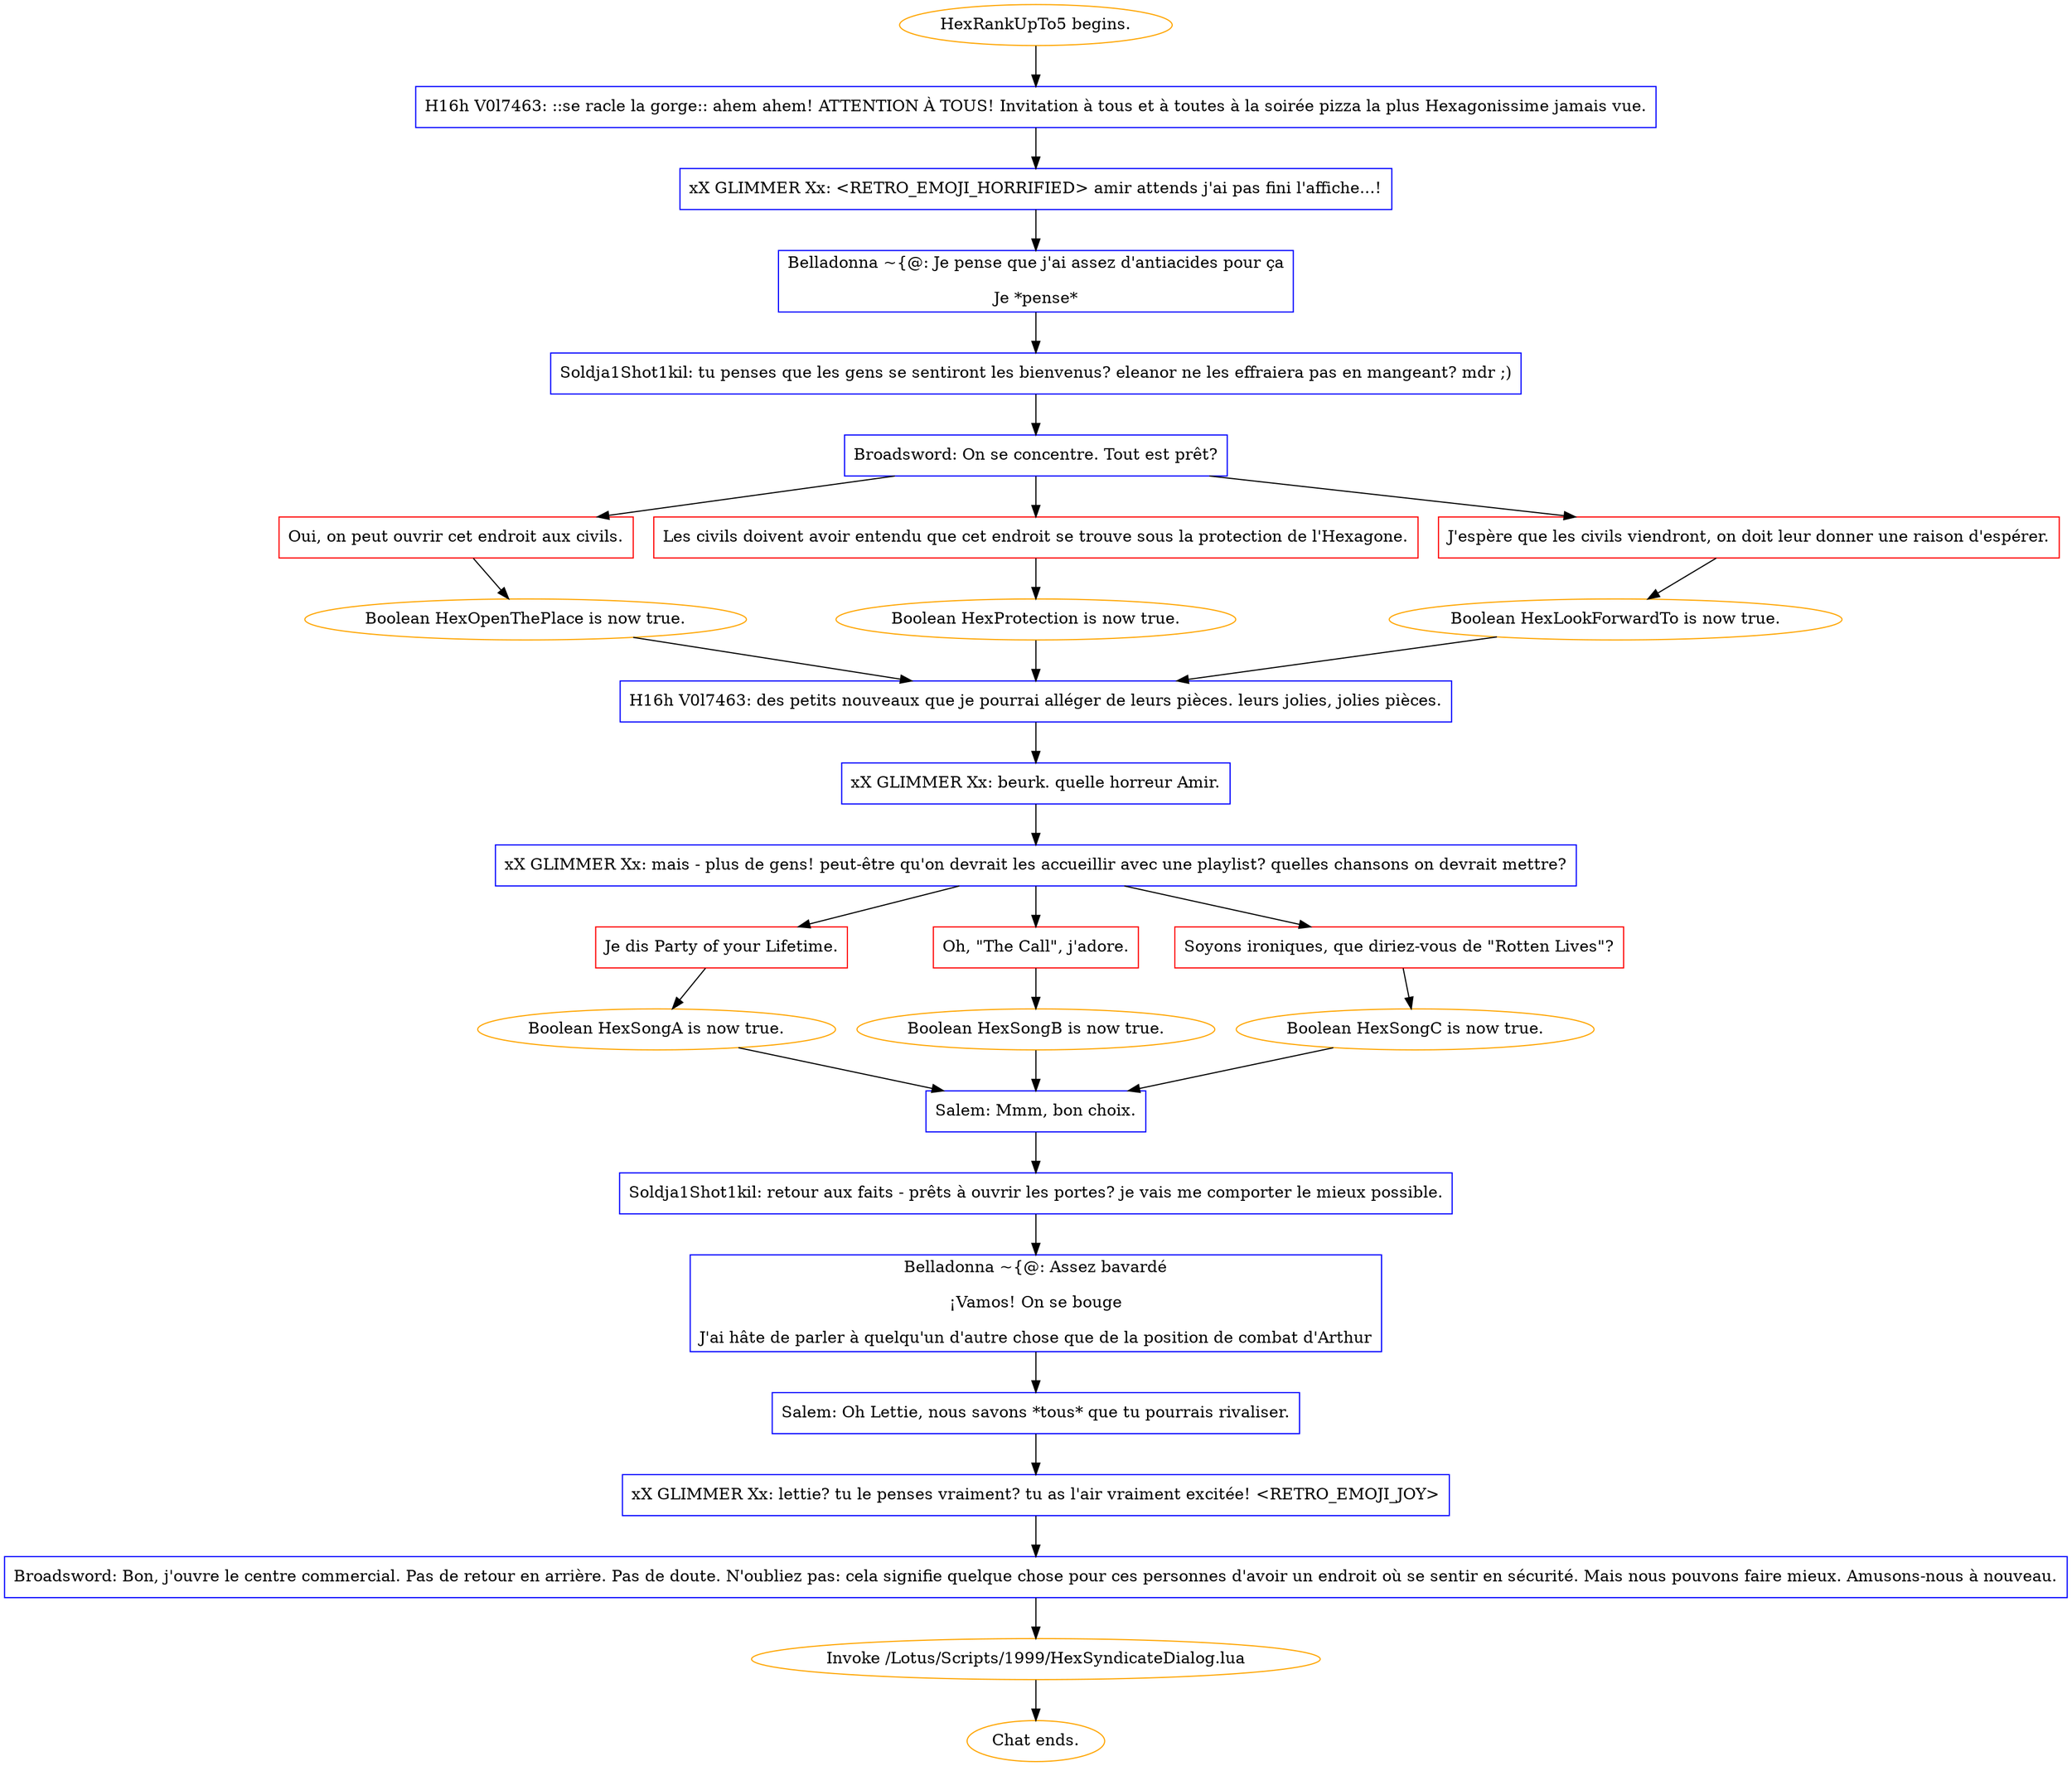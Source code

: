 digraph {
	"HexRankUpTo5 begins." [color=orange];
		"HexRankUpTo5 begins." -> j1171962583;
	j1171962583 [label="H16h V0l7463: ::se racle la gorge:: ahem ahem! ATTENTION À TOUS! Invitation à tous et à toutes à la soirée pizza la plus Hexagonissime jamais vue.",shape=box,color=blue];
		j1171962583 -> j3171130372;
	j3171130372 [label="xX GLIMMER Xx: <RETRO_EMOJI_HORRIFIED> amir attends j'ai pas fini l'affiche...!",shape=box,color=blue];
		j3171130372 -> j2972470309;
	j2972470309 [label="Belladonna ~{@: Je pense que j'ai assez d'antiacides pour ça
Je *pense*",shape=box,color=blue];
		j2972470309 -> j3949383272;
	j3949383272 [label="Soldja1Shot1kil: tu penses que les gens se sentiront les bienvenus? eleanor ne les effraiera pas en mangeant? mdr ;)",shape=box,color=blue];
		j3949383272 -> j1270049760;
	j1270049760 [label="Broadsword: On se concentre. Tout est prêt?",shape=box,color=blue];
		j1270049760 -> j1286811761;
		j1270049760 -> j2592812463;
		j1270049760 -> j900342151;
	j1286811761 [label="Oui, on peut ouvrir cet endroit aux civils.",shape=box,color=red];
		j1286811761 -> j3441756033;
	j2592812463 [label="Les civils doivent avoir entendu que cet endroit se trouve sous la protection de l'Hexagone.",shape=box,color=red];
		j2592812463 -> j2708476406;
	j900342151 [label="J'espère que les civils viendront, on doit leur donner une raison d'espérer.",shape=box,color=red];
		j900342151 -> j3455962533;
	j3441756033 [label="Boolean HexOpenThePlace is now true.",color=orange];
		j3441756033 -> j2499247240;
	j2708476406 [label="Boolean HexProtection is now true.",color=orange];
		j2708476406 -> j2499247240;
	j3455962533 [label="Boolean HexLookForwardTo is now true.",color=orange];
		j3455962533 -> j2499247240;
	j2499247240 [label="H16h V0l7463: des petits nouveaux que je pourrai alléger de leurs pièces. leurs jolies, jolies pièces.",shape=box,color=blue];
		j2499247240 -> j476173006;
	j476173006 [label="xX GLIMMER Xx: beurk. quelle horreur Amir.",shape=box,color=blue];
		j476173006 -> j4014125173;
	j4014125173 [label="xX GLIMMER Xx: mais - plus de gens! peut-être qu'on devrait les accueillir avec une playlist? quelles chansons on devrait mettre?",shape=box,color=blue];
		j4014125173 -> j614711487;
		j4014125173 -> j2049499947;
		j4014125173 -> j3584164933;
	j614711487 [label="Je dis Party of your Lifetime.",shape=box,color=red];
		j614711487 -> j3568803420;
	j2049499947 [label="Oh, \"The Call\", j'adore.",shape=box,color=red];
		j2049499947 -> j2994022019;
	j3584164933 [label="Soyons ironiques, que diriez-vous de \"Rotten Lives\"?",shape=box,color=red];
		j3584164933 -> j3616900070;
	j3568803420 [label="Boolean HexSongA is now true.",color=orange];
		j3568803420 -> j73946952;
	j2994022019 [label="Boolean HexSongB is now true.",color=orange];
		j2994022019 -> j73946952;
	j3616900070 [label="Boolean HexSongC is now true.",color=orange];
		j3616900070 -> j73946952;
	j73946952 [label="Salem: Mmm, bon choix.",shape=box,color=blue];
		j73946952 -> j2691287032;
	j2691287032 [label="Soldja1Shot1kil: retour aux faits - prêts à ouvrir les portes? je vais me comporter le mieux possible.",shape=box,color=blue];
		j2691287032 -> j4025280938;
	j4025280938 [label="Belladonna ~{@: Assez bavardé
¡Vamos! On se bouge
J'ai hâte de parler à quelqu'un d'autre chose que de la position de combat d'Arthur",shape=box,color=blue];
		j4025280938 -> j1185210866;
	j1185210866 [label="Salem: Oh Lettie, nous savons *tous* que tu pourrais rivaliser.",shape=box,color=blue];
		j1185210866 -> j1867175520;
	j1867175520 [label="xX GLIMMER Xx: lettie? tu le penses vraiment? tu as l'air vraiment excitée! <RETRO_EMOJI_JOY>",shape=box,color=blue];
		j1867175520 -> j1978697317;
	j1978697317 [label="Broadsword: Bon, j'ouvre le centre commercial. Pas de retour en arrière. Pas de doute. N'oubliez pas: cela signifie quelque chose pour ces personnes d'avoir un endroit où se sentir en sécurité. Mais nous pouvons faire mieux. Amusons-nous à nouveau.",shape=box,color=blue];
		j1978697317 -> j2375408662;
	j2375408662 [label="Invoke /Lotus/Scripts/1999/HexSyndicateDialog.lua",color=orange];
		j2375408662 -> "Chat ends.";
	"Chat ends." [color=orange];
}